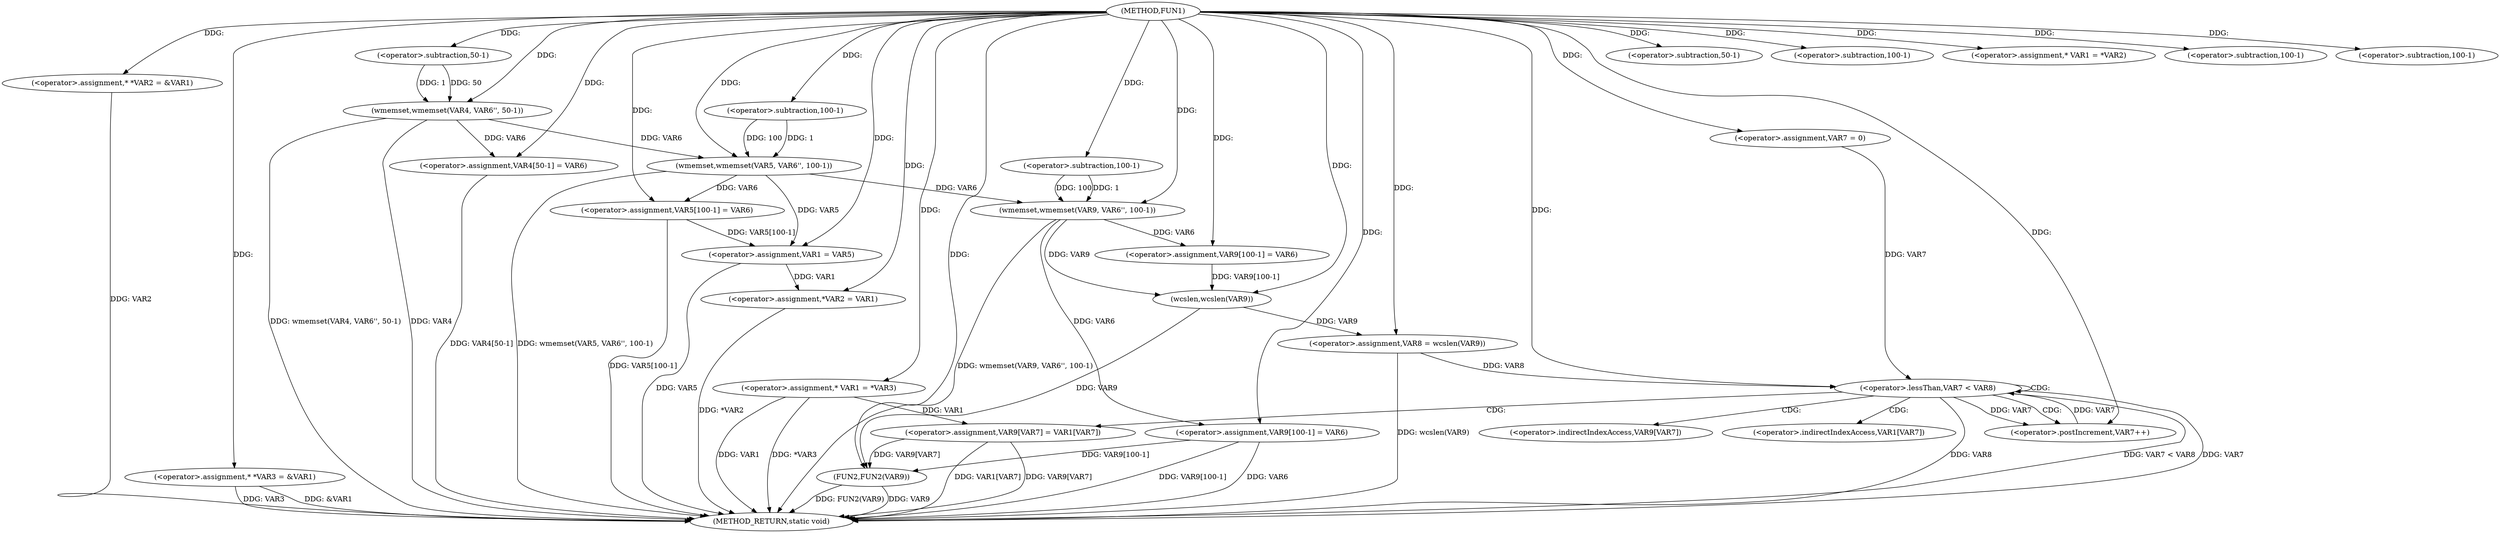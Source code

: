 digraph FUN1 {  
"1000100" [label = "(METHOD,FUN1)" ]
"1000207" [label = "(METHOD_RETURN,static void)" ]
"1000104" [label = "(<operator>.assignment,* *VAR2 = &VAR1)" ]
"1000109" [label = "(<operator>.assignment,* *VAR3 = &VAR1)" ]
"1000115" [label = "(wmemset,wmemset(VAR4, VAR6'', 50-1))" ]
"1000118" [label = "(<operator>.subtraction,50-1)" ]
"1000121" [label = "(<operator>.assignment,VAR4[50-1] = VAR6)" ]
"1000124" [label = "(<operator>.subtraction,50-1)" ]
"1000128" [label = "(wmemset,wmemset(VAR5, VAR6'', 100-1))" ]
"1000131" [label = "(<operator>.subtraction,100-1)" ]
"1000134" [label = "(<operator>.assignment,VAR5[100-1] = VAR6)" ]
"1000137" [label = "(<operator>.subtraction,100-1)" ]
"1000143" [label = "(<operator>.assignment,* VAR1 = *VAR2)" ]
"1000147" [label = "(<operator>.assignment,VAR1 = VAR5)" ]
"1000150" [label = "(<operator>.assignment,*VAR2 = VAR1)" ]
"1000156" [label = "(<operator>.assignment,* VAR1 = *VAR3)" ]
"1000164" [label = "(wmemset,wmemset(VAR9, VAR6'', 100-1))" ]
"1000167" [label = "(<operator>.subtraction,100-1)" ]
"1000170" [label = "(<operator>.assignment,VAR9[100-1] = VAR6)" ]
"1000173" [label = "(<operator>.subtraction,100-1)" ]
"1000177" [label = "(<operator>.assignment,VAR8 = wcslen(VAR9))" ]
"1000179" [label = "(wcslen,wcslen(VAR9))" ]
"1000182" [label = "(<operator>.assignment,VAR7 = 0)" ]
"1000185" [label = "(<operator>.lessThan,VAR7 < VAR8)" ]
"1000188" [label = "(<operator>.postIncrement,VAR7++)" ]
"1000191" [label = "(<operator>.assignment,VAR9[VAR7] = VAR1[VAR7])" ]
"1000198" [label = "(<operator>.assignment,VAR9[100-1] = VAR6)" ]
"1000201" [label = "(<operator>.subtraction,100-1)" ]
"1000205" [label = "(FUN2,FUN2(VAR9))" ]
"1000192" [label = "(<operator>.indirectIndexAccess,VAR9[VAR7])" ]
"1000195" [label = "(<operator>.indirectIndexAccess,VAR1[VAR7])" ]
  "1000185" -> "1000207"  [ label = "DDG: VAR8"] 
  "1000185" -> "1000207"  [ label = "DDG: VAR7 < VAR8"] 
  "1000150" -> "1000207"  [ label = "DDG: *VAR2"] 
  "1000156" -> "1000207"  [ label = "DDG: VAR1"] 
  "1000104" -> "1000207"  [ label = "DDG: VAR2"] 
  "1000205" -> "1000207"  [ label = "DDG: VAR9"] 
  "1000191" -> "1000207"  [ label = "DDG: VAR1[VAR7]"] 
  "1000147" -> "1000207"  [ label = "DDG: VAR5"] 
  "1000198" -> "1000207"  [ label = "DDG: VAR9[100-1]"] 
  "1000205" -> "1000207"  [ label = "DDG: FUN2(VAR9)"] 
  "1000164" -> "1000207"  [ label = "DDG: wmemset(VAR9, VAR6'', 100-1)"] 
  "1000185" -> "1000207"  [ label = "DDG: VAR7"] 
  "1000177" -> "1000207"  [ label = "DDG: wcslen(VAR9)"] 
  "1000156" -> "1000207"  [ label = "DDG: *VAR3"] 
  "1000115" -> "1000207"  [ label = "DDG: wmemset(VAR4, VAR6'', 50-1)"] 
  "1000134" -> "1000207"  [ label = "DDG: VAR5[100-1]"] 
  "1000109" -> "1000207"  [ label = "DDG: VAR3"] 
  "1000121" -> "1000207"  [ label = "DDG: VAR4[50-1]"] 
  "1000128" -> "1000207"  [ label = "DDG: wmemset(VAR5, VAR6'', 100-1)"] 
  "1000109" -> "1000207"  [ label = "DDG: &VAR1"] 
  "1000115" -> "1000207"  [ label = "DDG: VAR4"] 
  "1000191" -> "1000207"  [ label = "DDG: VAR9[VAR7]"] 
  "1000198" -> "1000207"  [ label = "DDG: VAR6"] 
  "1000100" -> "1000104"  [ label = "DDG: "] 
  "1000100" -> "1000109"  [ label = "DDG: "] 
  "1000100" -> "1000115"  [ label = "DDG: "] 
  "1000118" -> "1000115"  [ label = "DDG: 50"] 
  "1000118" -> "1000115"  [ label = "DDG: 1"] 
  "1000100" -> "1000118"  [ label = "DDG: "] 
  "1000115" -> "1000121"  [ label = "DDG: VAR6"] 
  "1000100" -> "1000121"  [ label = "DDG: "] 
  "1000100" -> "1000124"  [ label = "DDG: "] 
  "1000100" -> "1000128"  [ label = "DDG: "] 
  "1000115" -> "1000128"  [ label = "DDG: VAR6"] 
  "1000131" -> "1000128"  [ label = "DDG: 100"] 
  "1000131" -> "1000128"  [ label = "DDG: 1"] 
  "1000100" -> "1000131"  [ label = "DDG: "] 
  "1000128" -> "1000134"  [ label = "DDG: VAR6"] 
  "1000100" -> "1000134"  [ label = "DDG: "] 
  "1000100" -> "1000137"  [ label = "DDG: "] 
  "1000100" -> "1000143"  [ label = "DDG: "] 
  "1000128" -> "1000147"  [ label = "DDG: VAR5"] 
  "1000134" -> "1000147"  [ label = "DDG: VAR5[100-1]"] 
  "1000100" -> "1000147"  [ label = "DDG: "] 
  "1000147" -> "1000150"  [ label = "DDG: VAR1"] 
  "1000100" -> "1000150"  [ label = "DDG: "] 
  "1000100" -> "1000156"  [ label = "DDG: "] 
  "1000100" -> "1000164"  [ label = "DDG: "] 
  "1000128" -> "1000164"  [ label = "DDG: VAR6"] 
  "1000167" -> "1000164"  [ label = "DDG: 100"] 
  "1000167" -> "1000164"  [ label = "DDG: 1"] 
  "1000100" -> "1000167"  [ label = "DDG: "] 
  "1000164" -> "1000170"  [ label = "DDG: VAR6"] 
  "1000100" -> "1000170"  [ label = "DDG: "] 
  "1000100" -> "1000173"  [ label = "DDG: "] 
  "1000179" -> "1000177"  [ label = "DDG: VAR9"] 
  "1000100" -> "1000177"  [ label = "DDG: "] 
  "1000170" -> "1000179"  [ label = "DDG: VAR9[100-1]"] 
  "1000164" -> "1000179"  [ label = "DDG: VAR9"] 
  "1000100" -> "1000179"  [ label = "DDG: "] 
  "1000100" -> "1000182"  [ label = "DDG: "] 
  "1000188" -> "1000185"  [ label = "DDG: VAR7"] 
  "1000182" -> "1000185"  [ label = "DDG: VAR7"] 
  "1000100" -> "1000185"  [ label = "DDG: "] 
  "1000177" -> "1000185"  [ label = "DDG: VAR8"] 
  "1000185" -> "1000188"  [ label = "DDG: VAR7"] 
  "1000100" -> "1000188"  [ label = "DDG: "] 
  "1000156" -> "1000191"  [ label = "DDG: VAR1"] 
  "1000100" -> "1000198"  [ label = "DDG: "] 
  "1000164" -> "1000198"  [ label = "DDG: VAR6"] 
  "1000100" -> "1000201"  [ label = "DDG: "] 
  "1000179" -> "1000205"  [ label = "DDG: VAR9"] 
  "1000198" -> "1000205"  [ label = "DDG: VAR9[100-1]"] 
  "1000191" -> "1000205"  [ label = "DDG: VAR9[VAR7]"] 
  "1000100" -> "1000205"  [ label = "DDG: "] 
  "1000185" -> "1000195"  [ label = "CDG: "] 
  "1000185" -> "1000192"  [ label = "CDG: "] 
  "1000185" -> "1000188"  [ label = "CDG: "] 
  "1000185" -> "1000191"  [ label = "CDG: "] 
  "1000185" -> "1000185"  [ label = "CDG: "] 
}
